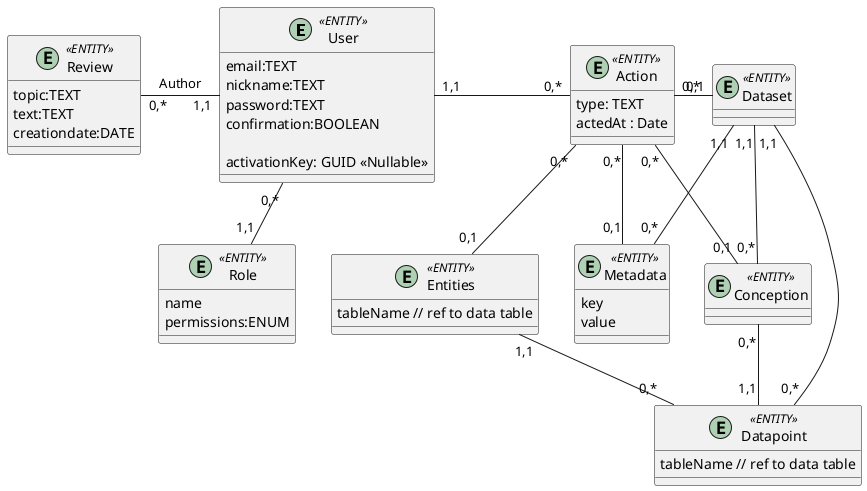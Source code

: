 @startuml

  entity User <<ENTITY>> {
    email:TEXT
    nickname:TEXT
    password:TEXT
    confirmation:BOOLEAN
    
    activationKey: GUID <<Nullable>>
  }
  
  entity Review <<ENTITY>>{
    topic:TEXT
    text:TEXT
    creationdate:DATE
  }
 
  entity Role <<ENTITY>>{
    name
    permissions:ENUM
  }
  
  
  
  
  entity Action <<ENTITY>> {
    type: TEXT
    actedAt : Date
  }

  
  
  entity Dataset <<ENTITY>> {
  }
  
  entity Metadata <<ENTITY>> {
    key
    value
  }
  
  
  entity Conception <<ENTITY>> {
  }
  
  entity Datapoint <<ENTITY>> {
    tableName // ref to data table
  }
  
  entity Entities <<ENTITY>> {
    tableName // ref to data table
  }
  
   Metadata "0,*" -u- "1,1" Dataset
    
    User "1,1" -l- "0,*" Review : Author

  
    User "1,1" -r- "0,*" Action
    
    User "0,*" --  "1,1" Role
        
    
    Action "0,*" -r- "0,1" Metadata
    Action "0,*" -r- "0,1" Dataset
    Action "0,*" -- "0,1" Entities
    Action "0,*" -- "0,1" Conception
    
    
    Dataset "1,1" -- "0,*" Datapoint
    
    Datapoint "0,*" -u- "1,1" Entities
    
    Datapoint "1,1" -l- "0,*" Conception
    
    Dataset "1,1" -- "0,*" Conception
    
    
  
@enduml
